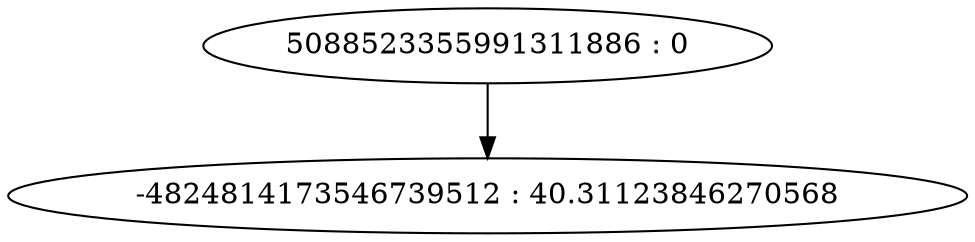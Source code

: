 digraph "plots/tree_22.dot" {
	0 [label="5088523355991311886 : 0"]
	1 [label="-4824814173546739512 : 40.31123846270568"]
	0 -> 1
}
